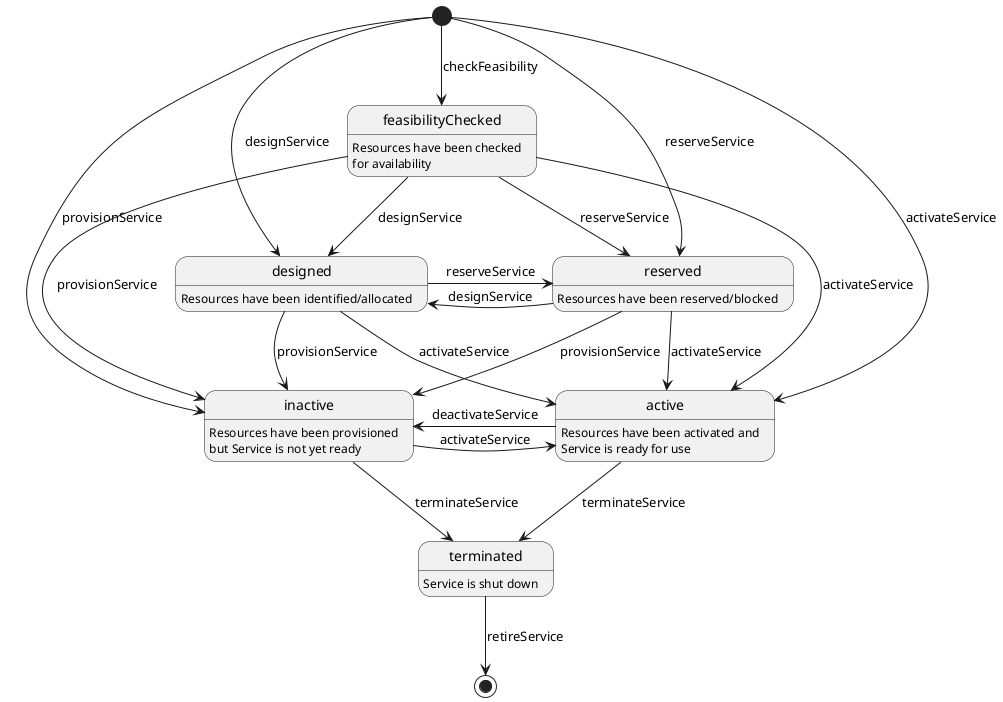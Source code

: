 @startuml


state feasibilityChecked : Resources have been checked\nfor availability
state designed : Resources have been identified/allocated 
state reserved : Resources have been reserved/blocked
state inactive : Resources have been provisioned\nbut Service is not yet ready
state active : Resources have been activated and\nService is ready for use
state terminated : Service is shut down


[*] --> feasibilityChecked : checkFeasibility
[*] --> inactive : provisionService
[*] --> designed : designService
[*] --> reserved : reserveService
[*] --> active : activateService

feasibilityChecked --> designed : designService
feasibilityChecked --> reserved : reserveService
feasibilityChecked --> inactive : provisionService
feasibilityChecked --> active : activateService

designed -> reserved : reserveService
designed --> inactive : provisionService
designed --> active : activateService

reserved -> designed : designService
reserved --> inactive : provisionService
reserved --> active : activateService

inactive -right-> active : activateService
inactive --> terminated : terminateService

active -left-> inactive : deactivateService
active --> terminated : terminateService


terminated --> [*] : retireService

@enduml